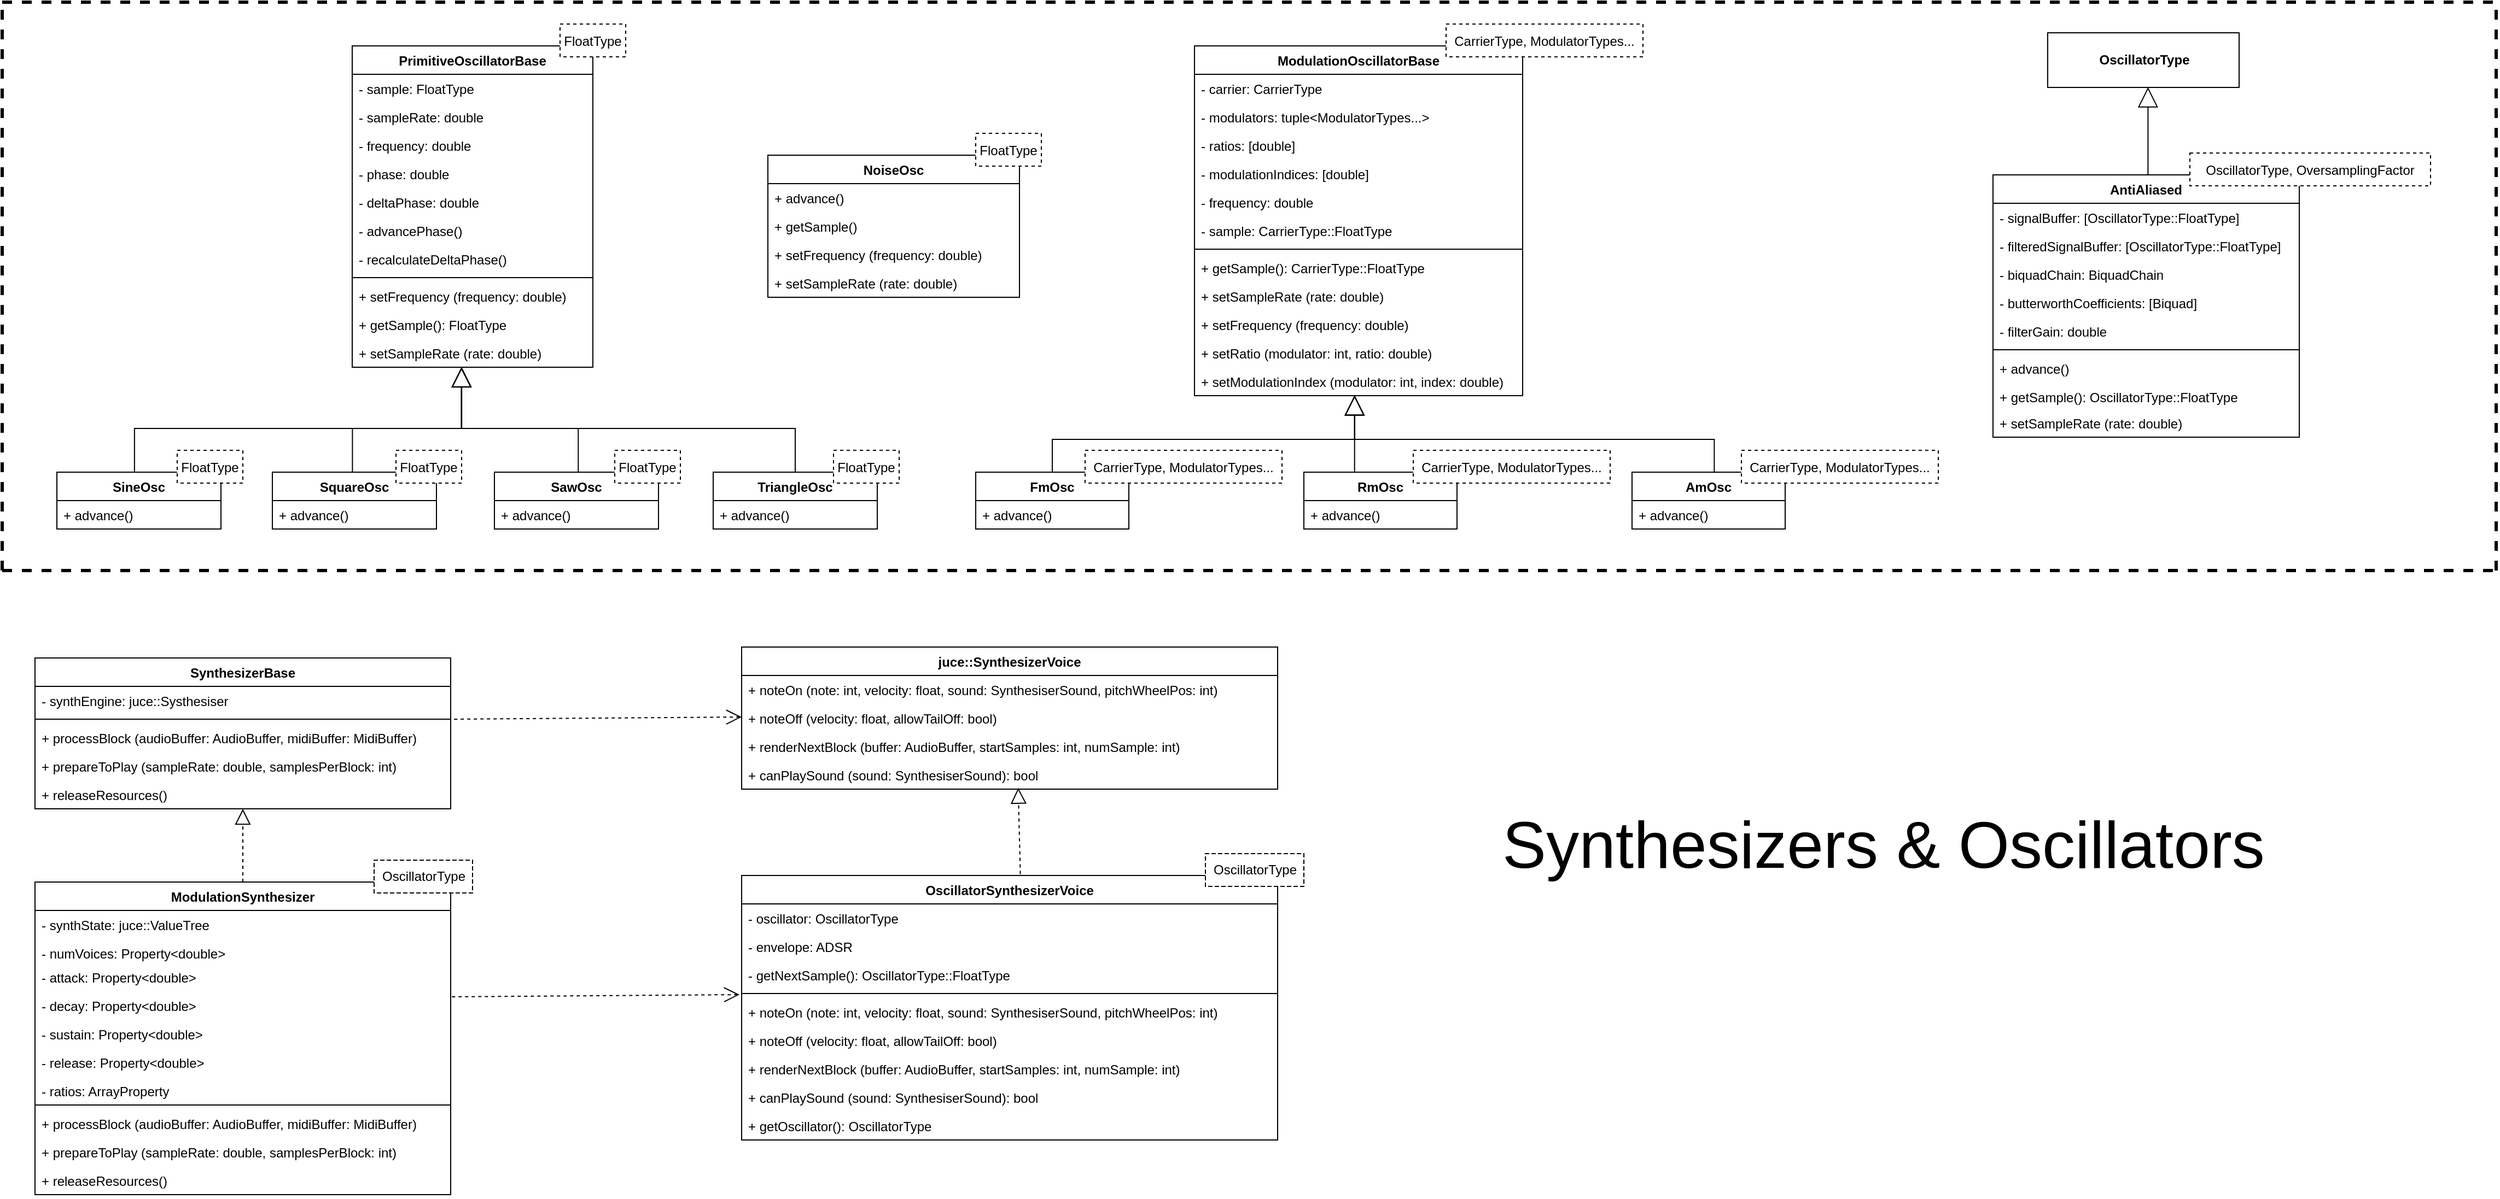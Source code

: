 <mxfile version="13.9.9" type="device"><diagram id="C5RBs43oDa-KdzZeNtuy" name="Page-1"><mxGraphModel dx="6251" dy="1731" grid="1" gridSize="10" guides="1" tooltips="1" connect="1" arrows="1" fold="1" page="1" pageScale="1" pageWidth="3300" pageHeight="4681" math="0" shadow="0"><root><mxCell id="WIyWlLk6GJQsqaUBKTNV-0"/><mxCell id="WIyWlLk6GJQsqaUBKTNV-1" parent="WIyWlLk6GJQsqaUBKTNV-0"/><mxCell id="hgbHIPybMc0_s5Vih_EO-4" value="PrimitiveOscillatorBase" style="swimlane;fontStyle=1;childLayout=stackLayout;horizontal=1;startSize=26;fillColor=none;horizontalStack=0;resizeParent=1;resizeParentMax=0;resizeLast=0;collapsible=1;marginBottom=0;" parent="WIyWlLk6GJQsqaUBKTNV-1" vertex="1"><mxGeometry x="-400" y="80" width="220" height="294" as="geometry"/></mxCell><mxCell id="hgbHIPybMc0_s5Vih_EO-5" value="- sample: FloatType" style="text;strokeColor=none;fillColor=none;align=left;verticalAlign=top;spacingLeft=4;spacingRight=4;overflow=hidden;rotatable=0;points=[[0,0.5],[1,0.5]];portConstraint=eastwest;" parent="hgbHIPybMc0_s5Vih_EO-4" vertex="1"><mxGeometry y="26" width="220" height="26" as="geometry"/></mxCell><mxCell id="hgbHIPybMc0_s5Vih_EO-6" value="- sampleRate: double" style="text;strokeColor=none;fillColor=none;align=left;verticalAlign=top;spacingLeft=4;spacingRight=4;overflow=hidden;rotatable=0;points=[[0,0.5],[1,0.5]];portConstraint=eastwest;" parent="hgbHIPybMc0_s5Vih_EO-4" vertex="1"><mxGeometry y="52" width="220" height="26" as="geometry"/></mxCell><mxCell id="hgbHIPybMc0_s5Vih_EO-8" value="- frequency: double" style="text;strokeColor=none;fillColor=none;align=left;verticalAlign=top;spacingLeft=4;spacingRight=4;overflow=hidden;rotatable=0;points=[[0,0.5],[1,0.5]];portConstraint=eastwest;" parent="hgbHIPybMc0_s5Vih_EO-4" vertex="1"><mxGeometry y="78" width="220" height="26" as="geometry"/></mxCell><mxCell id="hgbHIPybMc0_s5Vih_EO-9" value="- phase: double" style="text;strokeColor=none;fillColor=none;align=left;verticalAlign=top;spacingLeft=4;spacingRight=4;overflow=hidden;rotatable=0;points=[[0,0.5],[1,0.5]];portConstraint=eastwest;" parent="hgbHIPybMc0_s5Vih_EO-4" vertex="1"><mxGeometry y="104" width="220" height="26" as="geometry"/></mxCell><mxCell id="hgbHIPybMc0_s5Vih_EO-10" value="- deltaPhase: double" style="text;strokeColor=none;fillColor=none;align=left;verticalAlign=top;spacingLeft=4;spacingRight=4;overflow=hidden;rotatable=0;points=[[0,0.5],[1,0.5]];portConstraint=eastwest;" parent="hgbHIPybMc0_s5Vih_EO-4" vertex="1"><mxGeometry y="130" width="220" height="26" as="geometry"/></mxCell><mxCell id="siH1xx92ToD__PZtIKMe-0" value="- advancePhase()" style="text;strokeColor=none;fillColor=none;align=left;verticalAlign=top;spacingLeft=4;spacingRight=4;overflow=hidden;rotatable=0;points=[[0,0.5],[1,0.5]];portConstraint=eastwest;labelBorderColor=none;" parent="hgbHIPybMc0_s5Vih_EO-4" vertex="1"><mxGeometry y="156" width="220" height="26" as="geometry"/></mxCell><mxCell id="siH1xx92ToD__PZtIKMe-1" value="- recalculateDeltaPhase()" style="text;strokeColor=none;fillColor=none;align=left;verticalAlign=top;spacingLeft=4;spacingRight=4;overflow=hidden;rotatable=0;points=[[0,0.5],[1,0.5]];portConstraint=eastwest;labelBorderColor=none;" parent="hgbHIPybMc0_s5Vih_EO-4" vertex="1"><mxGeometry y="182" width="220" height="26" as="geometry"/></mxCell><mxCell id="siH1xx92ToD__PZtIKMe-104" value="" style="line;strokeWidth=1;fillColor=none;align=left;verticalAlign=middle;spacingTop=-1;spacingLeft=3;spacingRight=3;rotatable=0;labelPosition=right;points=[];portConstraint=eastwest;fontColor=none;" parent="hgbHIPybMc0_s5Vih_EO-4" vertex="1"><mxGeometry y="208" width="220" height="8" as="geometry"/></mxCell><mxCell id="hgbHIPybMc0_s5Vih_EO-11" value="+ setFrequency (frequency: double)" style="text;strokeColor=none;fillColor=none;align=left;verticalAlign=top;spacingLeft=4;spacingRight=4;overflow=hidden;rotatable=0;points=[[0,0.5],[1,0.5]];portConstraint=eastwest;labelBorderColor=none;" parent="hgbHIPybMc0_s5Vih_EO-4" vertex="1"><mxGeometry y="216" width="220" height="26" as="geometry"/></mxCell><mxCell id="hgbHIPybMc0_s5Vih_EO-18" value="+ getSample(): FloatType" style="text;strokeColor=none;fillColor=none;align=left;verticalAlign=top;spacingLeft=4;spacingRight=4;overflow=hidden;rotatable=0;points=[[0,0.5],[1,0.5]];portConstraint=eastwest;labelBorderColor=none;" parent="hgbHIPybMc0_s5Vih_EO-4" vertex="1"><mxGeometry y="242" width="220" height="26" as="geometry"/></mxCell><mxCell id="siH1xx92ToD__PZtIKMe-9" value="+ setSampleRate (rate: double)" style="text;strokeColor=none;fillColor=none;align=left;verticalAlign=top;spacingLeft=4;spacingRight=4;overflow=hidden;rotatable=0;points=[[0,0.5],[1,0.5]];portConstraint=eastwest;labelBorderColor=none;" parent="hgbHIPybMc0_s5Vih_EO-4" vertex="1"><mxGeometry y="268" width="220" height="26" as="geometry"/></mxCell><mxCell id="siH1xx92ToD__PZtIKMe-2" value="SineOsc" style="swimlane;fontStyle=1;childLayout=stackLayout;horizontal=1;startSize=26;fillColor=none;horizontalStack=0;resizeParent=1;resizeParentMax=0;resizeLast=0;collapsible=1;marginBottom=0;" parent="WIyWlLk6GJQsqaUBKTNV-1" vertex="1"><mxGeometry x="-670" y="470" width="150" height="52" as="geometry"/></mxCell><mxCell id="siH1xx92ToD__PZtIKMe-3" value="+ advance()" style="text;strokeColor=none;fillColor=none;align=left;verticalAlign=top;spacingLeft=4;spacingRight=4;overflow=hidden;rotatable=0;points=[[0,0.5],[1,0.5]];portConstraint=eastwest;" parent="siH1xx92ToD__PZtIKMe-2" vertex="1"><mxGeometry y="26" width="150" height="26" as="geometry"/></mxCell><mxCell id="siH1xx92ToD__PZtIKMe-7" value="Extends" style="endArrow=block;endSize=16;endFill=0;html=1;exitX=0.473;exitY=-0.01;exitDx=0;exitDy=0;exitPerimeter=0;noLabel=1;fontColor=none;rounded=0;edgeStyle=elbowEdgeStyle;elbow=vertical;entryX=0.454;entryY=0.997;entryDx=0;entryDy=0;entryPerimeter=0;" parent="WIyWlLk6GJQsqaUBKTNV-1" source="siH1xx92ToD__PZtIKMe-2" target="siH1xx92ToD__PZtIKMe-9" edge="1"><mxGeometry x="0.311" y="-33" width="160" relative="1" as="geometry"><mxPoint x="-470" y="430" as="sourcePoint"/><mxPoint x="-297" y="367" as="targetPoint"/><Array as="points"><mxPoint x="-310" y="430"/></Array><mxPoint as="offset"/></mxGeometry></mxCell><mxCell id="siH1xx92ToD__PZtIKMe-10" value="SquareOsc" style="swimlane;fontStyle=1;childLayout=stackLayout;horizontal=1;startSize=26;fillColor=none;horizontalStack=0;resizeParent=1;resizeParentMax=0;resizeLast=0;collapsible=1;marginBottom=0;" parent="WIyWlLk6GJQsqaUBKTNV-1" vertex="1"><mxGeometry x="-473" y="470" width="150" height="52" as="geometry"/></mxCell><mxCell id="siH1xx92ToD__PZtIKMe-11" value="+ advance()" style="text;strokeColor=none;fillColor=none;align=left;verticalAlign=top;spacingLeft=4;spacingRight=4;overflow=hidden;rotatable=0;points=[[0,0.5],[1,0.5]];portConstraint=eastwest;" parent="siH1xx92ToD__PZtIKMe-10" vertex="1"><mxGeometry y="26" width="150" height="26" as="geometry"/></mxCell><mxCell id="siH1xx92ToD__PZtIKMe-13" value="Extends" style="endArrow=block;endSize=16;endFill=0;html=1;noLabel=1;fontColor=none;rounded=0;edgeStyle=elbowEdgeStyle;elbow=vertical;exitX=0.488;exitY=-0.006;exitDx=0;exitDy=0;exitPerimeter=0;entryX=0.454;entryY=0.998;entryDx=0;entryDy=0;entryPerimeter=0;" parent="WIyWlLk6GJQsqaUBKTNV-1" source="siH1xx92ToD__PZtIKMe-10" target="siH1xx92ToD__PZtIKMe-9" edge="1"><mxGeometry x="0.311" y="-33" width="160" relative="1" as="geometry"><mxPoint x="-340" y="468" as="sourcePoint"/><mxPoint x="-300" y="370" as="targetPoint"/><Array as="points"><mxPoint x="-310" y="430"/><mxPoint x="-310" y="418"/><mxPoint x="-340" y="418"/></Array><mxPoint as="offset"/></mxGeometry></mxCell><mxCell id="siH1xx92ToD__PZtIKMe-14" value="SawOsc" style="swimlane;fontStyle=1;childLayout=stackLayout;horizontal=1;startSize=26;fillColor=none;horizontalStack=0;resizeParent=1;resizeParentMax=0;resizeLast=0;collapsible=1;marginBottom=0;" parent="WIyWlLk6GJQsqaUBKTNV-1" vertex="1"><mxGeometry x="-270" y="470" width="150" height="52" as="geometry"/></mxCell><mxCell id="siH1xx92ToD__PZtIKMe-15" value="+ advance()" style="text;strokeColor=none;fillColor=none;align=left;verticalAlign=top;spacingLeft=4;spacingRight=4;overflow=hidden;rotatable=0;points=[[0,0.5],[1,0.5]];portConstraint=eastwest;" parent="siH1xx92ToD__PZtIKMe-14" vertex="1"><mxGeometry y="26" width="150" height="26" as="geometry"/></mxCell><mxCell id="siH1xx92ToD__PZtIKMe-16" value="TriangleOsc" style="swimlane;fontStyle=1;childLayout=stackLayout;horizontal=1;startSize=26;fillColor=none;horizontalStack=0;resizeParent=1;resizeParentMax=0;resizeLast=0;collapsible=1;marginBottom=0;" parent="WIyWlLk6GJQsqaUBKTNV-1" vertex="1"><mxGeometry x="-70" y="470" width="150" height="52" as="geometry"/></mxCell><mxCell id="siH1xx92ToD__PZtIKMe-17" value="+ advance()" style="text;strokeColor=none;fillColor=none;align=left;verticalAlign=top;spacingLeft=4;spacingRight=4;overflow=hidden;rotatable=0;points=[[0,0.5],[1,0.5]];portConstraint=eastwest;" parent="siH1xx92ToD__PZtIKMe-16" vertex="1"><mxGeometry y="26" width="150" height="26" as="geometry"/></mxCell><mxCell id="siH1xx92ToD__PZtIKMe-18" value="Extends" style="endArrow=block;endSize=16;endFill=0;html=1;noLabel=1;fontColor=none;rounded=0;edgeStyle=elbowEdgeStyle;elbow=vertical;exitX=0.511;exitY=0.008;exitDx=0;exitDy=0;exitPerimeter=0;entryX=0.455;entryY=0.991;entryDx=0;entryDy=0;entryPerimeter=0;" parent="WIyWlLk6GJQsqaUBKTNV-1" source="siH1xx92ToD__PZtIKMe-14" target="siH1xx92ToD__PZtIKMe-9" edge="1"><mxGeometry x="0.311" y="-33" width="160" relative="1" as="geometry"><mxPoint x="-379.8" y="479.688" as="sourcePoint"/><mxPoint x="-290" y="376" as="targetPoint"/><Array as="points"><mxPoint x="-260" y="430"/></Array><mxPoint as="offset"/></mxGeometry></mxCell><mxCell id="siH1xx92ToD__PZtIKMe-19" value="Extends" style="endArrow=block;endSize=16;endFill=0;html=1;noLabel=1;fontColor=none;rounded=0;edgeStyle=elbowEdgeStyle;elbow=vertical;exitX=0.5;exitY=0;exitDx=0;exitDy=0;entryX=0.454;entryY=0.994;entryDx=0;entryDy=0;entryPerimeter=0;" parent="WIyWlLk6GJQsqaUBKTNV-1" source="siH1xx92ToD__PZtIKMe-16" target="siH1xx92ToD__PZtIKMe-9" edge="1"><mxGeometry x="0.311" y="-33" width="160" relative="1" as="geometry"><mxPoint x="-203.35" y="480.416" as="sourcePoint"/><mxPoint x="-289.9" y="375.766" as="targetPoint"/><Array as="points"><mxPoint x="-260" y="430"/><mxPoint x="-250" y="440"/></Array><mxPoint as="offset"/></mxGeometry></mxCell><mxCell id="siH1xx92ToD__PZtIKMe-20" value="FloatType" style="fontStyle=0;dashed=1;fontColor=none;" parent="WIyWlLk6GJQsqaUBKTNV-1" vertex="1"><mxGeometry x="-560" y="450" width="60" height="30" as="geometry"/></mxCell><mxCell id="siH1xx92ToD__PZtIKMe-21" value="FloatType" style="fontStyle=0;dashed=1;fontColor=none;" parent="WIyWlLk6GJQsqaUBKTNV-1" vertex="1"><mxGeometry x="-360" y="450" width="60" height="30" as="geometry"/></mxCell><mxCell id="siH1xx92ToD__PZtIKMe-22" value="FloatType" style="fontStyle=0;dashed=1;fontColor=none;" parent="WIyWlLk6GJQsqaUBKTNV-1" vertex="1"><mxGeometry x="-160" y="450" width="60" height="30" as="geometry"/></mxCell><mxCell id="siH1xx92ToD__PZtIKMe-23" value="FloatType" style="fontStyle=0;dashed=1;fontColor=none;" parent="WIyWlLk6GJQsqaUBKTNV-1" vertex="1"><mxGeometry x="40" y="450" width="60" height="30" as="geometry"/></mxCell><mxCell id="siH1xx92ToD__PZtIKMe-24" value="FloatType" style="fontStyle=0;dashed=1;fontColor=none;" parent="WIyWlLk6GJQsqaUBKTNV-1" vertex="1"><mxGeometry x="-210" y="60" width="60" height="30" as="geometry"/></mxCell><mxCell id="siH1xx92ToD__PZtIKMe-25" value="ModulationOscillatorBase" style="swimlane;fontStyle=1;childLayout=stackLayout;horizontal=1;startSize=26;fillColor=none;horizontalStack=0;resizeParent=1;resizeParentMax=0;resizeLast=0;collapsible=1;marginBottom=0;fontColor=none;" parent="WIyWlLk6GJQsqaUBKTNV-1" vertex="1"><mxGeometry x="370" y="80" width="300" height="320" as="geometry"/></mxCell><mxCell id="siH1xx92ToD__PZtIKMe-26" value="- carrier: CarrierType" style="text;strokeColor=none;fillColor=none;align=left;verticalAlign=top;spacingLeft=4;spacingRight=4;overflow=hidden;rotatable=0;points=[[0,0.5],[1,0.5]];portConstraint=eastwest;" parent="siH1xx92ToD__PZtIKMe-25" vertex="1"><mxGeometry y="26" width="300" height="26" as="geometry"/></mxCell><mxCell id="siH1xx92ToD__PZtIKMe-27" value="- modulators: tuple&lt;ModulatorTypes...&gt;" style="text;strokeColor=none;fillColor=none;align=left;verticalAlign=top;spacingLeft=4;spacingRight=4;overflow=hidden;rotatable=0;points=[[0,0.5],[1,0.5]];portConstraint=eastwest;" parent="siH1xx92ToD__PZtIKMe-25" vertex="1"><mxGeometry y="52" width="300" height="26" as="geometry"/></mxCell><mxCell id="siH1xx92ToD__PZtIKMe-28" value="- ratios: [double]" style="text;strokeColor=none;fillColor=none;align=left;verticalAlign=top;spacingLeft=4;spacingRight=4;overflow=hidden;rotatable=0;points=[[0,0.5],[1,0.5]];portConstraint=eastwest;" parent="siH1xx92ToD__PZtIKMe-25" vertex="1"><mxGeometry y="78" width="300" height="26" as="geometry"/></mxCell><mxCell id="siH1xx92ToD__PZtIKMe-30" value="- modulationIndices: [double]" style="text;strokeColor=none;fillColor=none;align=left;verticalAlign=top;spacingLeft=4;spacingRight=4;overflow=hidden;rotatable=0;points=[[0,0.5],[1,0.5]];portConstraint=eastwest;" parent="siH1xx92ToD__PZtIKMe-25" vertex="1"><mxGeometry y="104" width="300" height="26" as="geometry"/></mxCell><mxCell id="siH1xx92ToD__PZtIKMe-31" value="- frequency: double" style="text;strokeColor=none;fillColor=none;align=left;verticalAlign=top;spacingLeft=4;spacingRight=4;overflow=hidden;rotatable=0;points=[[0,0.5],[1,0.5]];portConstraint=eastwest;" parent="siH1xx92ToD__PZtIKMe-25" vertex="1"><mxGeometry y="130" width="300" height="26" as="geometry"/></mxCell><mxCell id="siH1xx92ToD__PZtIKMe-32" value="- sample: CarrierType::FloatType" style="text;strokeColor=none;fillColor=none;align=left;verticalAlign=top;spacingLeft=4;spacingRight=4;overflow=hidden;rotatable=0;points=[[0,0.5],[1,0.5]];portConstraint=eastwest;" parent="siH1xx92ToD__PZtIKMe-25" vertex="1"><mxGeometry y="156" width="300" height="26" as="geometry"/></mxCell><mxCell id="siH1xx92ToD__PZtIKMe-105" value="" style="line;strokeWidth=1;fillColor=none;align=left;verticalAlign=middle;spacingTop=-1;spacingLeft=3;spacingRight=3;rotatable=0;labelPosition=right;points=[];portConstraint=eastwest;fontColor=none;" parent="siH1xx92ToD__PZtIKMe-25" vertex="1"><mxGeometry y="182" width="300" height="8" as="geometry"/></mxCell><mxCell id="siH1xx92ToD__PZtIKMe-33" value="+ getSample(): CarrierType::FloatType" style="text;strokeColor=none;fillColor=none;align=left;verticalAlign=top;spacingLeft=4;spacingRight=4;overflow=hidden;rotatable=0;points=[[0,0.5],[1,0.5]];portConstraint=eastwest;" parent="siH1xx92ToD__PZtIKMe-25" vertex="1"><mxGeometry y="190" width="300" height="26" as="geometry"/></mxCell><mxCell id="siH1xx92ToD__PZtIKMe-34" value="+ setSampleRate (rate: double)" style="text;strokeColor=none;fillColor=none;align=left;verticalAlign=top;spacingLeft=4;spacingRight=4;overflow=hidden;rotatable=0;points=[[0,0.5],[1,0.5]];portConstraint=eastwest;" parent="siH1xx92ToD__PZtIKMe-25" vertex="1"><mxGeometry y="216" width="300" height="26" as="geometry"/></mxCell><mxCell id="siH1xx92ToD__PZtIKMe-35" value="+ setFrequency (frequency: double)" style="text;strokeColor=none;fillColor=none;align=left;verticalAlign=top;spacingLeft=4;spacingRight=4;overflow=hidden;rotatable=0;points=[[0,0.5],[1,0.5]];portConstraint=eastwest;" parent="siH1xx92ToD__PZtIKMe-25" vertex="1"><mxGeometry y="242" width="300" height="26" as="geometry"/></mxCell><mxCell id="siH1xx92ToD__PZtIKMe-36" value="+ setRatio (modulator: int, ratio: double)" style="text;strokeColor=none;fillColor=none;align=left;verticalAlign=top;spacingLeft=4;spacingRight=4;overflow=hidden;rotatable=0;points=[[0,0.5],[1,0.5]];portConstraint=eastwest;" parent="siH1xx92ToD__PZtIKMe-25" vertex="1"><mxGeometry y="268" width="300" height="26" as="geometry"/></mxCell><mxCell id="siH1xx92ToD__PZtIKMe-37" value="+ setModulationIndex (modulator: int, index: double)" style="text;strokeColor=none;fillColor=none;align=left;verticalAlign=top;spacingLeft=4;spacingRight=4;overflow=hidden;rotatable=0;points=[[0,0.5],[1,0.5]];portConstraint=eastwest;" parent="siH1xx92ToD__PZtIKMe-25" vertex="1"><mxGeometry y="294" width="300" height="26" as="geometry"/></mxCell><mxCell id="siH1xx92ToD__PZtIKMe-29" value="CarrierType, ModulatorTypes..." style="fontStyle=0;dashed=1;fontColor=none;" parent="WIyWlLk6GJQsqaUBKTNV-1" vertex="1"><mxGeometry x="600" y="60" width="180" height="30" as="geometry"/></mxCell><mxCell id="siH1xx92ToD__PZtIKMe-38" value="FmOsc" style="swimlane;fontStyle=1;childLayout=stackLayout;horizontal=1;startSize=26;fillColor=none;horizontalStack=0;resizeParent=1;resizeParentMax=0;resizeLast=0;collapsible=1;marginBottom=0;fontColor=none;" parent="WIyWlLk6GJQsqaUBKTNV-1" vertex="1"><mxGeometry x="170" y="470" width="140" height="52" as="geometry"/></mxCell><mxCell id="siH1xx92ToD__PZtIKMe-39" value="+ advance()" style="text;strokeColor=none;fillColor=none;align=left;verticalAlign=top;spacingLeft=4;spacingRight=4;overflow=hidden;rotatable=0;points=[[0,0.5],[1,0.5]];portConstraint=eastwest;" parent="siH1xx92ToD__PZtIKMe-38" vertex="1"><mxGeometry y="26" width="140" height="26" as="geometry"/></mxCell><mxCell id="siH1xx92ToD__PZtIKMe-42" value="Extends" style="endArrow=block;endSize=16;endFill=0;html=1;noLabel=1;fontColor=none;rounded=0;edgeStyle=elbowEdgeStyle;elbow=vertical;entryX=0.488;entryY=0.984;entryDx=0;entryDy=0;entryPerimeter=0;" parent="WIyWlLk6GJQsqaUBKTNV-1" source="siH1xx92ToD__PZtIKMe-38" target="siH1xx92ToD__PZtIKMe-37" edge="1"><mxGeometry x="0.311" y="-33" width="160" relative="1" as="geometry"><mxPoint x="335.12" y="454.16" as="sourcePoint"/><mxPoint x="530" y="400" as="targetPoint"/><Array as="points"><mxPoint x="360" y="440"/><mxPoint x="80.12" y="424.16"/></Array><mxPoint as="offset"/></mxGeometry></mxCell><mxCell id="siH1xx92ToD__PZtIKMe-43" value="CarrierType, ModulatorTypes..." style="fontStyle=0;dashed=1;fontColor=none;" parent="WIyWlLk6GJQsqaUBKTNV-1" vertex="1"><mxGeometry x="270" y="450" width="180" height="30" as="geometry"/></mxCell><mxCell id="siH1xx92ToD__PZtIKMe-44" value="RmOsc" style="swimlane;fontStyle=1;childLayout=stackLayout;horizontal=1;startSize=26;fillColor=none;horizontalStack=0;resizeParent=1;resizeParentMax=0;resizeLast=0;collapsible=1;marginBottom=0;fontColor=none;" parent="WIyWlLk6GJQsqaUBKTNV-1" vertex="1"><mxGeometry x="470" y="470" width="140" height="52" as="geometry"/></mxCell><mxCell id="siH1xx92ToD__PZtIKMe-45" value="+ advance()" style="text;strokeColor=none;fillColor=none;align=left;verticalAlign=top;spacingLeft=4;spacingRight=4;overflow=hidden;rotatable=0;points=[[0,0.5],[1,0.5]];portConstraint=eastwest;" parent="siH1xx92ToD__PZtIKMe-44" vertex="1"><mxGeometry y="26" width="140" height="26" as="geometry"/></mxCell><mxCell id="siH1xx92ToD__PZtIKMe-46" value="CarrierType, ModulatorTypes..." style="fontStyle=0;dashed=1;fontColor=none;" parent="WIyWlLk6GJQsqaUBKTNV-1" vertex="1"><mxGeometry x="570" y="450" width="180" height="30" as="geometry"/></mxCell><mxCell id="siH1xx92ToD__PZtIKMe-47" value="Extends" style="endArrow=block;endSize=16;endFill=0;html=1;noLabel=1;fontColor=none;rounded=0;edgeStyle=elbowEdgeStyle;elbow=vertical;entryX=0.488;entryY=0.99;entryDx=0;entryDy=0;entryPerimeter=0;exitX=0.331;exitY=0.003;exitDx=0;exitDy=0;exitPerimeter=0;" parent="WIyWlLk6GJQsqaUBKTNV-1" source="siH1xx92ToD__PZtIKMe-44" target="siH1xx92ToD__PZtIKMe-37" edge="1"><mxGeometry x="0.311" y="-33" width="160" relative="1" as="geometry"><mxPoint x="516" y="470" as="sourcePoint"/><mxPoint x="550" y="400" as="targetPoint"/><Array as="points"><mxPoint x="516" y="460"/><mxPoint x="516" y="460"/><mxPoint x="516" y="440"/></Array><mxPoint as="offset"/></mxGeometry></mxCell><mxCell id="siH1xx92ToD__PZtIKMe-48" value="AmOsc" style="swimlane;fontStyle=1;childLayout=stackLayout;horizontal=1;startSize=26;fillColor=none;horizontalStack=0;resizeParent=1;resizeParentMax=0;resizeLast=0;collapsible=1;marginBottom=0;fontColor=none;" parent="WIyWlLk6GJQsqaUBKTNV-1" vertex="1"><mxGeometry x="770" y="470" width="140" height="52" as="geometry"/></mxCell><mxCell id="siH1xx92ToD__PZtIKMe-49" value="+ advance()" style="text;strokeColor=none;fillColor=none;align=left;verticalAlign=top;spacingLeft=4;spacingRight=4;overflow=hidden;rotatable=0;points=[[0,0.5],[1,0.5]];portConstraint=eastwest;" parent="siH1xx92ToD__PZtIKMe-48" vertex="1"><mxGeometry y="26" width="140" height="26" as="geometry"/></mxCell><mxCell id="siH1xx92ToD__PZtIKMe-50" value="CarrierType, ModulatorTypes..." style="fontStyle=0;dashed=1;fontColor=none;" parent="WIyWlLk6GJQsqaUBKTNV-1" vertex="1"><mxGeometry x="870" y="450" width="180" height="30" as="geometry"/></mxCell><mxCell id="siH1xx92ToD__PZtIKMe-51" value="Extends" style="endArrow=block;endSize=16;endFill=0;html=1;noLabel=1;fontColor=none;rounded=0;edgeStyle=elbowEdgeStyle;elbow=vertical;exitX=0.537;exitY=0.012;exitDx=0;exitDy=0;exitPerimeter=0;entryX=0.488;entryY=0.986;entryDx=0;entryDy=0;entryPerimeter=0;" parent="WIyWlLk6GJQsqaUBKTNV-1" source="siH1xx92ToD__PZtIKMe-48" target="siH1xx92ToD__PZtIKMe-37" edge="1"><mxGeometry x="0.311" y="-33" width="160" relative="1" as="geometry"><mxPoint x="760" y="366.0" as="sourcePoint"/><mxPoint x="530" y="400" as="targetPoint"/><Array as="points"><mxPoint x="690" y="440"/><mxPoint x="880" y="336"/><mxPoint x="600.12" y="320.16"/></Array><mxPoint as="offset"/></mxGeometry></mxCell><mxCell id="siH1xx92ToD__PZtIKMe-52" value="AntiAliased" style="swimlane;fontStyle=1;childLayout=stackLayout;horizontal=1;startSize=26;fillColor=none;horizontalStack=0;resizeParent=1;resizeParentMax=0;resizeLast=0;collapsible=1;marginBottom=0;fontColor=none;" parent="WIyWlLk6GJQsqaUBKTNV-1" vertex="1"><mxGeometry x="1100" y="198" width="280" height="240" as="geometry"/></mxCell><mxCell id="siH1xx92ToD__PZtIKMe-59" value="- signalBuffer: [OscillatorType::FloatType]" style="text;strokeColor=none;fillColor=none;align=left;verticalAlign=top;spacingLeft=4;spacingRight=4;overflow=hidden;rotatable=0;points=[[0,0.5],[1,0.5]];portConstraint=eastwest;" parent="siH1xx92ToD__PZtIKMe-52" vertex="1"><mxGeometry y="26" width="280" height="26" as="geometry"/></mxCell><mxCell id="siH1xx92ToD__PZtIKMe-60" value="- filteredSignalBuffer: [OscillatorType::FloatType]" style="text;strokeColor=none;fillColor=none;align=left;verticalAlign=top;spacingLeft=4;spacingRight=4;overflow=hidden;rotatable=0;points=[[0,0.5],[1,0.5]];portConstraint=eastwest;" parent="siH1xx92ToD__PZtIKMe-52" vertex="1"><mxGeometry y="52" width="280" height="26" as="geometry"/></mxCell><mxCell id="siH1xx92ToD__PZtIKMe-61" value="- biquadChain: BiquadChain" style="text;strokeColor=none;fillColor=none;align=left;verticalAlign=top;spacingLeft=4;spacingRight=4;overflow=hidden;rotatable=0;points=[[0,0.5],[1,0.5]];portConstraint=eastwest;" parent="siH1xx92ToD__PZtIKMe-52" vertex="1"><mxGeometry y="78" width="280" height="26" as="geometry"/></mxCell><mxCell id="siH1xx92ToD__PZtIKMe-62" value="- butterworthCoefficients: [Biquad]" style="text;strokeColor=none;fillColor=none;align=left;verticalAlign=top;spacingLeft=4;spacingRight=4;overflow=hidden;rotatable=0;points=[[0,0.5],[1,0.5]];portConstraint=eastwest;" parent="siH1xx92ToD__PZtIKMe-52" vertex="1"><mxGeometry y="104" width="280" height="26" as="geometry"/></mxCell><mxCell id="siH1xx92ToD__PZtIKMe-63" value="- filterGain: double" style="text;strokeColor=none;fillColor=none;align=left;verticalAlign=top;spacingLeft=4;spacingRight=4;overflow=hidden;rotatable=0;points=[[0,0.5],[1,0.5]];portConstraint=eastwest;" parent="siH1xx92ToD__PZtIKMe-52" vertex="1"><mxGeometry y="130" width="280" height="26" as="geometry"/></mxCell><mxCell id="siH1xx92ToD__PZtIKMe-106" value="" style="line;strokeWidth=1;fillColor=none;align=left;verticalAlign=middle;spacingTop=-1;spacingLeft=3;spacingRight=3;rotatable=0;labelPosition=right;points=[];portConstraint=eastwest;fontColor=none;" parent="siH1xx92ToD__PZtIKMe-52" vertex="1"><mxGeometry y="156" width="280" height="8" as="geometry"/></mxCell><mxCell id="siH1xx92ToD__PZtIKMe-53" value="+ advance()" style="text;strokeColor=none;fillColor=none;align=left;verticalAlign=top;spacingLeft=4;spacingRight=4;overflow=hidden;rotatable=0;points=[[0,0.5],[1,0.5]];portConstraint=eastwest;" parent="siH1xx92ToD__PZtIKMe-52" vertex="1"><mxGeometry y="164" width="280" height="26" as="geometry"/></mxCell><mxCell id="siH1xx92ToD__PZtIKMe-54" value="+ getSample(): OscillatorType::FloatType" style="text;strokeColor=none;fillColor=none;align=left;verticalAlign=top;spacingLeft=4;spacingRight=4;overflow=hidden;rotatable=0;points=[[0,0.5],[1,0.5]];portConstraint=eastwest;" parent="siH1xx92ToD__PZtIKMe-52" vertex="1"><mxGeometry y="190" width="280" height="24" as="geometry"/></mxCell><mxCell id="siH1xx92ToD__PZtIKMe-55" value="+ setSampleRate (rate: double)" style="text;strokeColor=none;fillColor=none;align=left;verticalAlign=top;spacingLeft=4;spacingRight=4;overflow=hidden;rotatable=0;points=[[0,0.5],[1,0.5]];portConstraint=eastwest;" parent="siH1xx92ToD__PZtIKMe-52" vertex="1"><mxGeometry y="214" width="280" height="26" as="geometry"/></mxCell><mxCell id="siH1xx92ToD__PZtIKMe-56" value="OscillatorType, OversamplingFactor" style="fontStyle=0;dashed=1;fontColor=none;" parent="WIyWlLk6GJQsqaUBKTNV-1" vertex="1"><mxGeometry x="1280" y="178" width="220" height="30" as="geometry"/></mxCell><mxCell id="siH1xx92ToD__PZtIKMe-57" value="&lt;b&gt;OscillatorType&lt;/b&gt;" style="html=1;fontColor=none;" parent="WIyWlLk6GJQsqaUBKTNV-1" vertex="1"><mxGeometry x="1150" y="68" width="175" height="50" as="geometry"/></mxCell><mxCell id="siH1xx92ToD__PZtIKMe-58" value="Extends" style="endArrow=block;endSize=16;endFill=0;html=1;strokeColor=#000000;entryX=0.524;entryY=0.994;entryDx=0;entryDy=0;exitX=0.506;exitY=0;exitDx=0;exitDy=0;exitPerimeter=0;labelBackgroundColor=#ffffff;noLabel=1;fontColor=none;entryPerimeter=0;" parent="WIyWlLk6GJQsqaUBKTNV-1" source="siH1xx92ToD__PZtIKMe-52" target="siH1xx92ToD__PZtIKMe-57" edge="1"><mxGeometry width="160" relative="1" as="geometry"><mxPoint x="1010" y="148" as="sourcePoint"/><mxPoint x="1170" y="148" as="targetPoint"/></mxGeometry></mxCell><mxCell id="siH1xx92ToD__PZtIKMe-79" value="SynthesizerBase" style="swimlane;fontStyle=1;align=center;verticalAlign=top;childLayout=stackLayout;horizontal=1;startSize=26;horizontalStack=0;resizeParent=1;resizeParentMax=0;resizeLast=0;collapsible=1;marginBottom=0;fontColor=none;" parent="WIyWlLk6GJQsqaUBKTNV-1" vertex="1"><mxGeometry x="-690" y="640" width="380" height="138" as="geometry"/></mxCell><mxCell id="siH1xx92ToD__PZtIKMe-80" value="- synthEngine: juce::Systhesiser" style="text;strokeColor=none;fillColor=none;align=left;verticalAlign=top;spacingLeft=4;spacingRight=4;overflow=hidden;rotatable=0;points=[[0,0.5],[1,0.5]];portConstraint=eastwest;" parent="siH1xx92ToD__PZtIKMe-79" vertex="1"><mxGeometry y="26" width="380" height="26" as="geometry"/></mxCell><mxCell id="siH1xx92ToD__PZtIKMe-81" value="" style="line;strokeWidth=1;fillColor=none;align=left;verticalAlign=middle;spacingTop=-1;spacingLeft=3;spacingRight=3;rotatable=0;labelPosition=right;points=[];portConstraint=eastwest;" parent="siH1xx92ToD__PZtIKMe-79" vertex="1"><mxGeometry y="52" width="380" height="8" as="geometry"/></mxCell><mxCell id="siH1xx92ToD__PZtIKMe-82" value="+ processBlock (audioBuffer: AudioBuffer, midiBuffer: MidiBuffer)" style="text;strokeColor=none;fillColor=none;align=left;verticalAlign=top;spacingLeft=4;spacingRight=4;overflow=hidden;rotatable=0;points=[[0,0.5],[1,0.5]];portConstraint=eastwest;" parent="siH1xx92ToD__PZtIKMe-79" vertex="1"><mxGeometry y="60" width="380" height="26" as="geometry"/></mxCell><mxCell id="siH1xx92ToD__PZtIKMe-95" value="+ prepareToPlay (sampleRate: double, samplesPerBlock: int)" style="text;strokeColor=none;fillColor=none;align=left;verticalAlign=top;spacingLeft=4;spacingRight=4;overflow=hidden;rotatable=0;points=[[0,0.5],[1,0.5]];portConstraint=eastwest;" parent="siH1xx92ToD__PZtIKMe-79" vertex="1"><mxGeometry y="86" width="380" height="26" as="geometry"/></mxCell><mxCell id="siH1xx92ToD__PZtIKMe-96" value="+ releaseResources()" style="text;strokeColor=none;fillColor=none;align=left;verticalAlign=top;spacingLeft=4;spacingRight=4;overflow=hidden;rotatable=0;points=[[0,0.5],[1,0.5]];portConstraint=eastwest;" parent="siH1xx92ToD__PZtIKMe-79" vertex="1"><mxGeometry y="112" width="380" height="26" as="geometry"/></mxCell><mxCell id="siH1xx92ToD__PZtIKMe-107" value="OscillatorSynthesizerVoice" style="swimlane;fontStyle=1;align=center;verticalAlign=top;childLayout=stackLayout;horizontal=1;startSize=26;horizontalStack=0;resizeParent=1;resizeParentMax=0;resizeLast=0;collapsible=1;marginBottom=0;fontColor=none;" parent="WIyWlLk6GJQsqaUBKTNV-1" vertex="1"><mxGeometry x="-44" y="839" width="490" height="242" as="geometry"/></mxCell><mxCell id="siH1xx92ToD__PZtIKMe-108" value="- oscillator: OscillatorType" style="text;strokeColor=none;fillColor=none;align=left;verticalAlign=top;spacingLeft=4;spacingRight=4;overflow=hidden;rotatable=0;points=[[0,0.5],[1,0.5]];portConstraint=eastwest;" parent="siH1xx92ToD__PZtIKMe-107" vertex="1"><mxGeometry y="26" width="490" height="26" as="geometry"/></mxCell><mxCell id="siH1xx92ToD__PZtIKMe-112" value="- envelope: ADSR" style="text;strokeColor=none;fillColor=none;align=left;verticalAlign=top;spacingLeft=4;spacingRight=4;overflow=hidden;rotatable=0;points=[[0,0.5],[1,0.5]];portConstraint=eastwest;" parent="siH1xx92ToD__PZtIKMe-107" vertex="1"><mxGeometry y="52" width="490" height="26" as="geometry"/></mxCell><mxCell id="vvimyPYY03pCClm5bc1q-2" value="- getNextSample(): OscillatorType::FloatType" style="text;strokeColor=none;fillColor=none;align=left;verticalAlign=top;spacingLeft=4;spacingRight=4;overflow=hidden;rotatable=0;points=[[0,0.5],[1,0.5]];portConstraint=eastwest;" parent="siH1xx92ToD__PZtIKMe-107" vertex="1"><mxGeometry y="78" width="490" height="26" as="geometry"/></mxCell><mxCell id="siH1xx92ToD__PZtIKMe-109" value="" style="line;strokeWidth=1;fillColor=none;align=left;verticalAlign=middle;spacingTop=-1;spacingLeft=3;spacingRight=3;rotatable=0;labelPosition=right;points=[];portConstraint=eastwest;" parent="siH1xx92ToD__PZtIKMe-107" vertex="1"><mxGeometry y="104" width="490" height="8" as="geometry"/></mxCell><mxCell id="siH1xx92ToD__PZtIKMe-110" value="+ noteOn (note: int, velocity: float, sound: SynthesiserSound, pitchWheelPos: int)" style="text;strokeColor=none;fillColor=none;align=left;verticalAlign=top;spacingLeft=4;spacingRight=4;overflow=hidden;rotatable=0;points=[[0,0.5],[1,0.5]];portConstraint=eastwest;" parent="siH1xx92ToD__PZtIKMe-107" vertex="1"><mxGeometry y="112" width="490" height="26" as="geometry"/></mxCell><mxCell id="siH1xx92ToD__PZtIKMe-113" value="+ noteOff (velocity: float, allowTailOff: bool)" style="text;strokeColor=none;fillColor=none;align=left;verticalAlign=top;spacingLeft=4;spacingRight=4;overflow=hidden;rotatable=0;points=[[0,0.5],[1,0.5]];portConstraint=eastwest;" parent="siH1xx92ToD__PZtIKMe-107" vertex="1"><mxGeometry y="138" width="490" height="26" as="geometry"/></mxCell><mxCell id="siH1xx92ToD__PZtIKMe-120" value="+ renderNextBlock (buffer: AudioBuffer, startSamples: int, numSample: int)" style="text;strokeColor=none;fillColor=none;align=left;verticalAlign=top;spacingLeft=4;spacingRight=4;overflow=hidden;rotatable=0;points=[[0,0.5],[1,0.5]];portConstraint=eastwest;" parent="siH1xx92ToD__PZtIKMe-107" vertex="1"><mxGeometry y="164" width="490" height="26" as="geometry"/></mxCell><mxCell id="vvimyPYY03pCClm5bc1q-0" value="+ canPlaySound (sound: SynthesiserSound): bool" style="text;strokeColor=none;fillColor=none;align=left;verticalAlign=top;spacingLeft=4;spacingRight=4;overflow=hidden;rotatable=0;points=[[0,0.5],[1,0.5]];portConstraint=eastwest;" parent="siH1xx92ToD__PZtIKMe-107" vertex="1"><mxGeometry y="190" width="490" height="26" as="geometry"/></mxCell><mxCell id="vvimyPYY03pCClm5bc1q-1" value="+ getOscillator(): OscillatorType" style="text;strokeColor=none;fillColor=none;align=left;verticalAlign=top;spacingLeft=4;spacingRight=4;overflow=hidden;rotatable=0;points=[[0,0.5],[1,0.5]];portConstraint=eastwest;" parent="siH1xx92ToD__PZtIKMe-107" vertex="1"><mxGeometry y="216" width="490" height="26" as="geometry"/></mxCell><mxCell id="siH1xx92ToD__PZtIKMe-111" value="OscillatorType" style="shape=partialRectangle;html=1;top=1;align=center;dashed=1;fontColor=none;" parent="WIyWlLk6GJQsqaUBKTNV-1" vertex="1"><mxGeometry x="380" y="819" width="90" height="30" as="geometry"/></mxCell><mxCell id="siH1xx92ToD__PZtIKMe-114" value="" style="endArrow=block;dashed=1;endFill=0;endSize=12;html=1;labelBackgroundColor=#ffffff;strokeColor=#000000;fontColor=none;exitX=0.52;exitY=-0.005;exitDx=0;exitDy=0;exitPerimeter=0;entryX=0.516;entryY=0.955;entryDx=0;entryDy=0;entryPerimeter=0;" parent="WIyWlLk6GJQsqaUBKTNV-1" source="siH1xx92ToD__PZtIKMe-107" target="vvimyPYY03pCClm5bc1q-11" edge="1"><mxGeometry width="160" relative="1" as="geometry"><mxPoint x="86" y="760" as="sourcePoint"/><mxPoint x="211" y="770" as="targetPoint"/></mxGeometry></mxCell><mxCell id="vvimyPYY03pCClm5bc1q-3" value="juce::SynthesizerVoice" style="swimlane;fontStyle=1;align=center;verticalAlign=top;childLayout=stackLayout;horizontal=1;startSize=26;horizontalStack=0;resizeParent=1;resizeParentMax=0;resizeLast=0;collapsible=1;marginBottom=0;fontColor=none;" parent="WIyWlLk6GJQsqaUBKTNV-1" vertex="1"><mxGeometry x="-44" y="630" width="490" height="130" as="geometry"/></mxCell><mxCell id="vvimyPYY03pCClm5bc1q-8" value="+ noteOn (note: int, velocity: float, sound: SynthesiserSound, pitchWheelPos: int)" style="text;strokeColor=none;fillColor=none;align=left;verticalAlign=top;spacingLeft=4;spacingRight=4;overflow=hidden;rotatable=0;points=[[0,0.5],[1,0.5]];portConstraint=eastwest;" parent="vvimyPYY03pCClm5bc1q-3" vertex="1"><mxGeometry y="26" width="490" height="26" as="geometry"/></mxCell><mxCell id="vvimyPYY03pCClm5bc1q-9" value="+ noteOff (velocity: float, allowTailOff: bool)" style="text;strokeColor=none;fillColor=none;align=left;verticalAlign=top;spacingLeft=4;spacingRight=4;overflow=hidden;rotatable=0;points=[[0,0.5],[1,0.5]];portConstraint=eastwest;" parent="vvimyPYY03pCClm5bc1q-3" vertex="1"><mxGeometry y="52" width="490" height="26" as="geometry"/></mxCell><mxCell id="vvimyPYY03pCClm5bc1q-10" value="+ renderNextBlock (buffer: AudioBuffer, startSamples: int, numSample: int)" style="text;strokeColor=none;fillColor=none;align=left;verticalAlign=top;spacingLeft=4;spacingRight=4;overflow=hidden;rotatable=0;points=[[0,0.5],[1,0.5]];portConstraint=eastwest;" parent="vvimyPYY03pCClm5bc1q-3" vertex="1"><mxGeometry y="78" width="490" height="26" as="geometry"/></mxCell><mxCell id="vvimyPYY03pCClm5bc1q-11" value="+ canPlaySound (sound: SynthesiserSound): bool" style="text;strokeColor=none;fillColor=none;align=left;verticalAlign=top;spacingLeft=4;spacingRight=4;overflow=hidden;rotatable=0;points=[[0,0.5],[1,0.5]];portConstraint=eastwest;" parent="vvimyPYY03pCClm5bc1q-3" vertex="1"><mxGeometry y="104" width="490" height="26" as="geometry"/></mxCell><mxCell id="EsfHC5Wme9qswuyOF1hi-3" value="ModulationSynthesizer" style="swimlane;fontStyle=1;align=center;verticalAlign=top;childLayout=stackLayout;horizontal=1;startSize=26;horizontalStack=0;resizeParent=1;resizeParentMax=0;resizeLast=0;collapsible=1;marginBottom=0;fontColor=none;" vertex="1" parent="WIyWlLk6GJQsqaUBKTNV-1"><mxGeometry x="-690" y="845" width="380" height="286" as="geometry"/></mxCell><mxCell id="EsfHC5Wme9qswuyOF1hi-4" value="- synthState: juce::ValueTree" style="text;strokeColor=none;fillColor=none;align=left;verticalAlign=top;spacingLeft=4;spacingRight=4;overflow=hidden;rotatable=0;points=[[0,0.5],[1,0.5]];portConstraint=eastwest;" vertex="1" parent="EsfHC5Wme9qswuyOF1hi-3"><mxGeometry y="26" width="380" height="26" as="geometry"/></mxCell><mxCell id="EsfHC5Wme9qswuyOF1hi-5" value="- numVoices: Property&lt;double&gt;" style="text;strokeColor=none;fillColor=none;align=left;verticalAlign=top;spacingLeft=4;spacingRight=4;overflow=hidden;rotatable=0;points=[[0,0.5],[1,0.5]];portConstraint=eastwest;" vertex="1" parent="EsfHC5Wme9qswuyOF1hi-3"><mxGeometry y="52" width="380" height="22" as="geometry"/></mxCell><mxCell id="EsfHC5Wme9qswuyOF1hi-6" value="- attack: Property&lt;double&gt;" style="text;strokeColor=none;fillColor=none;align=left;verticalAlign=top;spacingLeft=4;spacingRight=4;overflow=hidden;rotatable=0;points=[[0,0.5],[1,0.5]];portConstraint=eastwest;" vertex="1" parent="EsfHC5Wme9qswuyOF1hi-3"><mxGeometry y="74" width="380" height="26" as="geometry"/></mxCell><mxCell id="EsfHC5Wme9qswuyOF1hi-7" value="- decay: Property&lt;double&gt;" style="text;strokeColor=none;fillColor=none;align=left;verticalAlign=top;spacingLeft=4;spacingRight=4;overflow=hidden;rotatable=0;points=[[0,0.5],[1,0.5]];portConstraint=eastwest;" vertex="1" parent="EsfHC5Wme9qswuyOF1hi-3"><mxGeometry y="100" width="380" height="26" as="geometry"/></mxCell><mxCell id="EsfHC5Wme9qswuyOF1hi-8" value="- sustain: Property&lt;double&gt;" style="text;strokeColor=none;fillColor=none;align=left;verticalAlign=top;spacingLeft=4;spacingRight=4;overflow=hidden;rotatable=0;points=[[0,0.5],[1,0.5]];portConstraint=eastwest;" vertex="1" parent="EsfHC5Wme9qswuyOF1hi-3"><mxGeometry y="126" width="380" height="26" as="geometry"/></mxCell><mxCell id="EsfHC5Wme9qswuyOF1hi-9" value="- release: Property&lt;double&gt;" style="text;strokeColor=none;fillColor=none;align=left;verticalAlign=top;spacingLeft=4;spacingRight=4;overflow=hidden;rotatable=0;points=[[0,0.5],[1,0.5]];portConstraint=eastwest;" vertex="1" parent="EsfHC5Wme9qswuyOF1hi-3"><mxGeometry y="152" width="380" height="26" as="geometry"/></mxCell><mxCell id="EsfHC5Wme9qswuyOF1hi-10" value="- ratios: ArrayProperty" style="text;strokeColor=none;fillColor=none;align=left;verticalAlign=top;spacingLeft=4;spacingRight=4;overflow=hidden;rotatable=0;points=[[0,0.5],[1,0.5]];portConstraint=eastwest;" vertex="1" parent="EsfHC5Wme9qswuyOF1hi-3"><mxGeometry y="178" width="380" height="22" as="geometry"/></mxCell><mxCell id="EsfHC5Wme9qswuyOF1hi-11" value="" style="line;strokeWidth=1;fillColor=none;align=left;verticalAlign=middle;spacingTop=-1;spacingLeft=3;spacingRight=3;rotatable=0;labelPosition=right;points=[];portConstraint=eastwest;" vertex="1" parent="EsfHC5Wme9qswuyOF1hi-3"><mxGeometry y="200" width="380" height="8" as="geometry"/></mxCell><mxCell id="EsfHC5Wme9qswuyOF1hi-12" value="+ processBlock (audioBuffer: AudioBuffer, midiBuffer: MidiBuffer)" style="text;strokeColor=none;fillColor=none;align=left;verticalAlign=top;spacingLeft=4;spacingRight=4;overflow=hidden;rotatable=0;points=[[0,0.5],[1,0.5]];portConstraint=eastwest;" vertex="1" parent="EsfHC5Wme9qswuyOF1hi-3"><mxGeometry y="208" width="380" height="26" as="geometry"/></mxCell><mxCell id="EsfHC5Wme9qswuyOF1hi-13" value="+ prepareToPlay (sampleRate: double, samplesPerBlock: int)" style="text;strokeColor=none;fillColor=none;align=left;verticalAlign=top;spacingLeft=4;spacingRight=4;overflow=hidden;rotatable=0;points=[[0,0.5],[1,0.5]];portConstraint=eastwest;" vertex="1" parent="EsfHC5Wme9qswuyOF1hi-3"><mxGeometry y="234" width="380" height="26" as="geometry"/></mxCell><mxCell id="EsfHC5Wme9qswuyOF1hi-14" value="+ releaseResources()" style="text;strokeColor=none;fillColor=none;align=left;verticalAlign=top;spacingLeft=4;spacingRight=4;overflow=hidden;rotatable=0;points=[[0,0.5],[1,0.5]];portConstraint=eastwest;" vertex="1" parent="EsfHC5Wme9qswuyOF1hi-3"><mxGeometry y="260" width="380" height="26" as="geometry"/></mxCell><mxCell id="EsfHC5Wme9qswuyOF1hi-2" value="OscillatorType" style="shape=partialRectangle;html=1;top=1;align=center;dashed=1;fontColor=none;" vertex="1" parent="WIyWlLk6GJQsqaUBKTNV-1"><mxGeometry x="-380" y="825" width="90" height="30" as="geometry"/></mxCell><mxCell id="EsfHC5Wme9qswuyOF1hi-16" value="" style="endArrow=block;dashed=1;endFill=0;endSize=12;html=1;labelBackgroundColor=#ffffff;strokeColor=#000000;fontColor=none;exitX=0.5;exitY=0;exitDx=0;exitDy=0;" edge="1" parent="WIyWlLk6GJQsqaUBKTNV-1" source="EsfHC5Wme9qswuyOF1hi-3" target="siH1xx92ToD__PZtIKMe-96"><mxGeometry width="160" relative="1" as="geometry"><mxPoint x="-508.04" y="874.48" as="sourcePoint"/><mxPoint x="-510.0" y="795.52" as="targetPoint"/></mxGeometry></mxCell><mxCell id="EsfHC5Wme9qswuyOF1hi-17" value="" style="endArrow=none;dashed=1;html=1;strokeWidth=3;" edge="1" parent="WIyWlLk6GJQsqaUBKTNV-1"><mxGeometry width="50" height="50" relative="1" as="geometry"><mxPoint x="-720" y="560" as="sourcePoint"/><mxPoint x="-720" y="40" as="targetPoint"/></mxGeometry></mxCell><mxCell id="EsfHC5Wme9qswuyOF1hi-18" value="" style="endArrow=none;dashed=1;html=1;strokeWidth=3;" edge="1" parent="WIyWlLk6GJQsqaUBKTNV-1"><mxGeometry width="50" height="50" relative="1" as="geometry"><mxPoint x="-720" y="560" as="sourcePoint"/><mxPoint x="1560" y="560" as="targetPoint"/></mxGeometry></mxCell><mxCell id="EsfHC5Wme9qswuyOF1hi-19" value="" style="endArrow=none;dashed=1;html=1;strokeWidth=3;" edge="1" parent="WIyWlLk6GJQsqaUBKTNV-1"><mxGeometry width="50" height="50" relative="1" as="geometry"><mxPoint x="1560.0" y="560" as="sourcePoint"/><mxPoint x="1560.0" y="40" as="targetPoint"/></mxGeometry></mxCell><mxCell id="EsfHC5Wme9qswuyOF1hi-20" value="" style="endArrow=none;dashed=1;html=1;strokeWidth=3;" edge="1" parent="WIyWlLk6GJQsqaUBKTNV-1"><mxGeometry width="50" height="50" relative="1" as="geometry"><mxPoint x="-720.0" y="40" as="sourcePoint"/><mxPoint x="1560" y="40" as="targetPoint"/></mxGeometry></mxCell><mxCell id="EsfHC5Wme9qswuyOF1hi-21" value="NoiseOsc" style="swimlane;fontStyle=1;childLayout=stackLayout;horizontal=1;startSize=26;fillColor=none;horizontalStack=0;resizeParent=1;resizeParentMax=0;resizeLast=0;collapsible=1;marginBottom=0;" vertex="1" parent="WIyWlLk6GJQsqaUBKTNV-1"><mxGeometry x="-20" y="180" width="230" height="130" as="geometry"/></mxCell><mxCell id="EsfHC5Wme9qswuyOF1hi-22" value="+ advance()" style="text;strokeColor=none;fillColor=none;align=left;verticalAlign=top;spacingLeft=4;spacingRight=4;overflow=hidden;rotatable=0;points=[[0,0.5],[1,0.5]];portConstraint=eastwest;" vertex="1" parent="EsfHC5Wme9qswuyOF1hi-21"><mxGeometry y="26" width="230" height="26" as="geometry"/></mxCell><mxCell id="EsfHC5Wme9qswuyOF1hi-24" value="+ getSample()" style="text;strokeColor=none;fillColor=none;align=left;verticalAlign=top;spacingLeft=4;spacingRight=4;overflow=hidden;rotatable=0;points=[[0,0.5],[1,0.5]];portConstraint=eastwest;" vertex="1" parent="EsfHC5Wme9qswuyOF1hi-21"><mxGeometry y="52" width="230" height="26" as="geometry"/></mxCell><mxCell id="EsfHC5Wme9qswuyOF1hi-25" value="+ setFrequency (frequency: double)" style="text;strokeColor=none;fillColor=none;align=left;verticalAlign=top;spacingLeft=4;spacingRight=4;overflow=hidden;rotatable=0;points=[[0,0.5],[1,0.5]];portConstraint=eastwest;labelBorderColor=none;" vertex="1" parent="EsfHC5Wme9qswuyOF1hi-21"><mxGeometry y="78" width="230" height="26" as="geometry"/></mxCell><mxCell id="EsfHC5Wme9qswuyOF1hi-26" value="+ setSampleRate (rate: double)" style="text;strokeColor=none;fillColor=none;align=left;verticalAlign=top;spacingLeft=4;spacingRight=4;overflow=hidden;rotatable=0;points=[[0,0.5],[1,0.5]];portConstraint=eastwest;labelBorderColor=none;" vertex="1" parent="EsfHC5Wme9qswuyOF1hi-21"><mxGeometry y="104" width="230" height="26" as="geometry"/></mxCell><mxCell id="EsfHC5Wme9qswuyOF1hi-23" value="FloatType" style="fontStyle=0;dashed=1;fontColor=none;" vertex="1" parent="WIyWlLk6GJQsqaUBKTNV-1"><mxGeometry x="170" y="160" width="60" height="30" as="geometry"/></mxCell><mxCell id="EsfHC5Wme9qswuyOF1hi-30" value="" style="endArrow=open;endFill=1;endSize=12;html=1;dashed=1;strokeWidth=1;exitX=1.003;exitY=0.192;exitDx=0;exitDy=0;exitPerimeter=0;entryX=-0.004;entryY=-0.115;entryDx=0;entryDy=0;entryPerimeter=0;" edge="1" parent="WIyWlLk6GJQsqaUBKTNV-1" source="EsfHC5Wme9qswuyOF1hi-7" target="siH1xx92ToD__PZtIKMe-110"><mxGeometry width="160" relative="1" as="geometry"><mxPoint x="-300" y="950" as="sourcePoint"/><mxPoint x="-140" y="950" as="targetPoint"/></mxGeometry></mxCell><mxCell id="EsfHC5Wme9qswuyOF1hi-31" value="" style="endArrow=open;endFill=1;endSize=12;html=1;dashed=1;strokeWidth=1;exitX=1.003;exitY=0.192;exitDx=0;exitDy=0;exitPerimeter=0;entryX=-0.004;entryY=-0.115;entryDx=0;entryDy=0;entryPerimeter=0;" edge="1" parent="WIyWlLk6GJQsqaUBKTNV-1"><mxGeometry width="160" relative="1" as="geometry"><mxPoint x="-306.9" y="695.992" as="sourcePoint"/><mxPoint x="-44.0" y="694.01" as="targetPoint"/></mxGeometry></mxCell><mxCell id="EsfHC5Wme9qswuyOF1hi-32" value="Synthesizers &amp;amp; Oscillators" style="text;html=1;strokeColor=none;fillColor=none;align=center;verticalAlign=middle;whiteSpace=wrap;rounded=0;fontSize=60;" vertex="1" parent="WIyWlLk6GJQsqaUBKTNV-1"><mxGeometry x="480" y="720" width="1040" height="181" as="geometry"/></mxCell></root></mxGraphModel></diagram></mxfile>